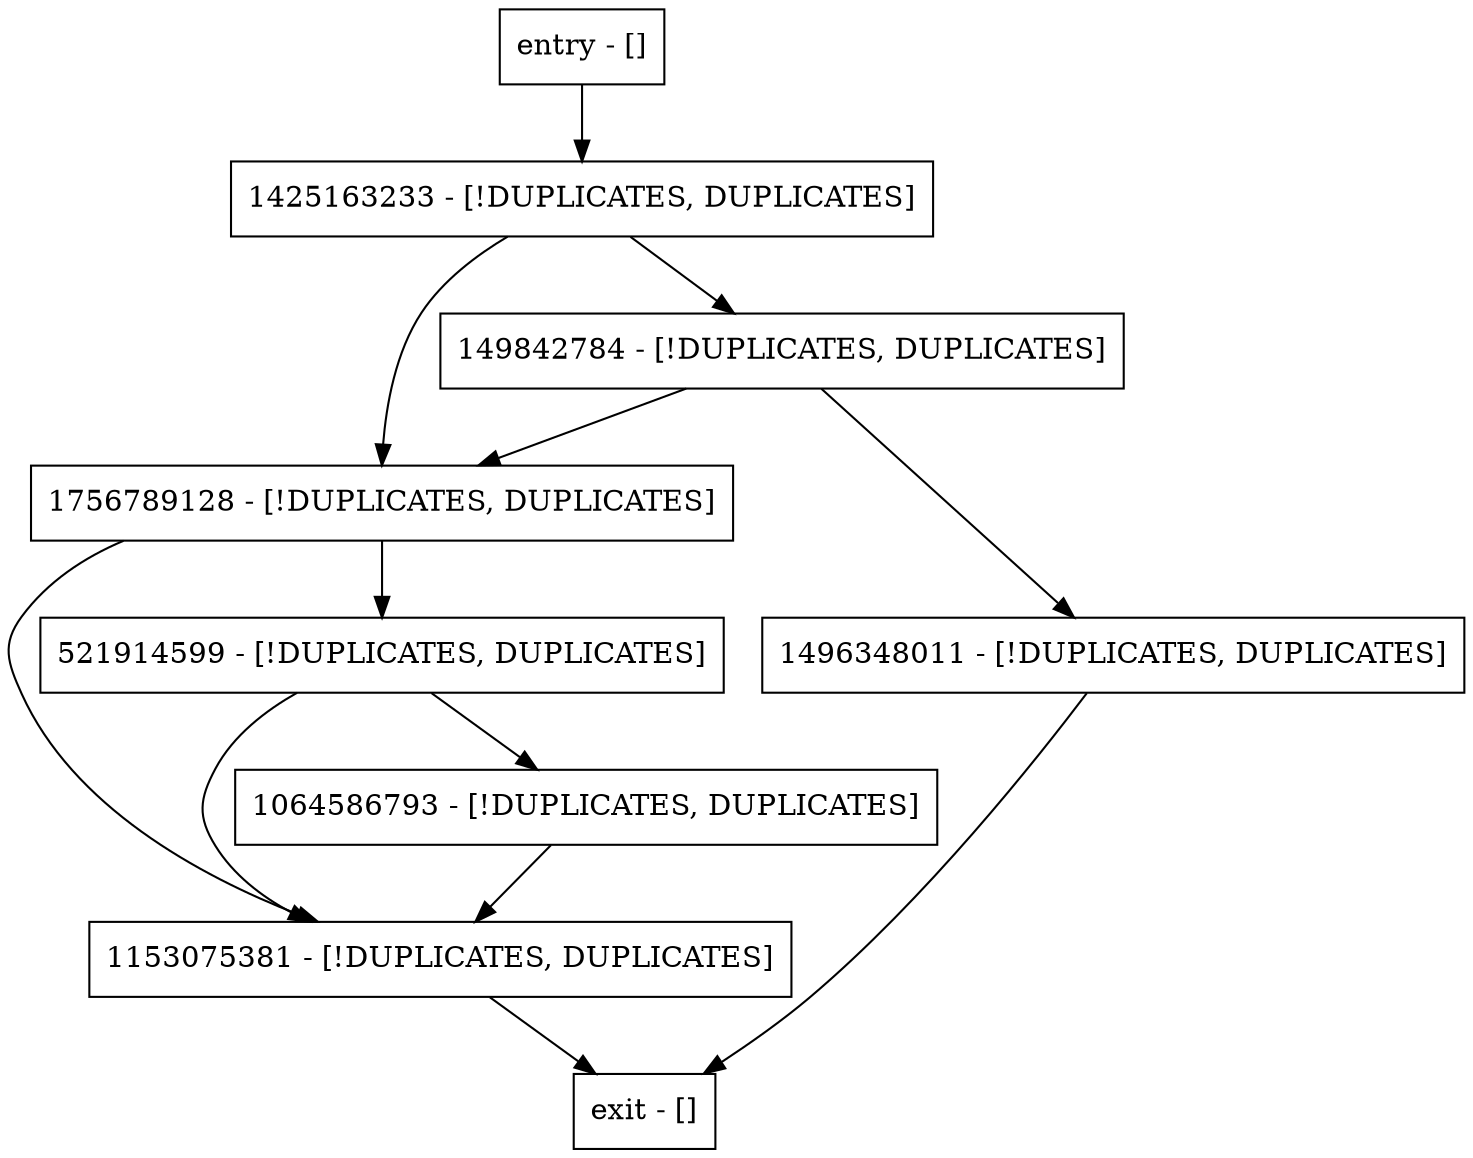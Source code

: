 digraph <init> {
node [shape=record];
1153075381 [label="1153075381 - [!DUPLICATES, DUPLICATES]"];
entry [label="entry - []"];
exit [label="exit - []"];
1425163233 [label="1425163233 - [!DUPLICATES, DUPLICATES]"];
521914599 [label="521914599 - [!DUPLICATES, DUPLICATES]"];
1756789128 [label="1756789128 - [!DUPLICATES, DUPLICATES]"];
1064586793 [label="1064586793 - [!DUPLICATES, DUPLICATES]"];
149842784 [label="149842784 - [!DUPLICATES, DUPLICATES]"];
1496348011 [label="1496348011 - [!DUPLICATES, DUPLICATES]"];
entry;
exit;
1153075381 -> exit;
entry -> 1425163233;
1425163233 -> 1756789128;
1425163233 -> 149842784;
521914599 -> 1153075381;
521914599 -> 1064586793;
1756789128 -> 1153075381;
1756789128 -> 521914599;
1064586793 -> 1153075381;
149842784 -> 1756789128;
149842784 -> 1496348011;
1496348011 -> exit;
}
